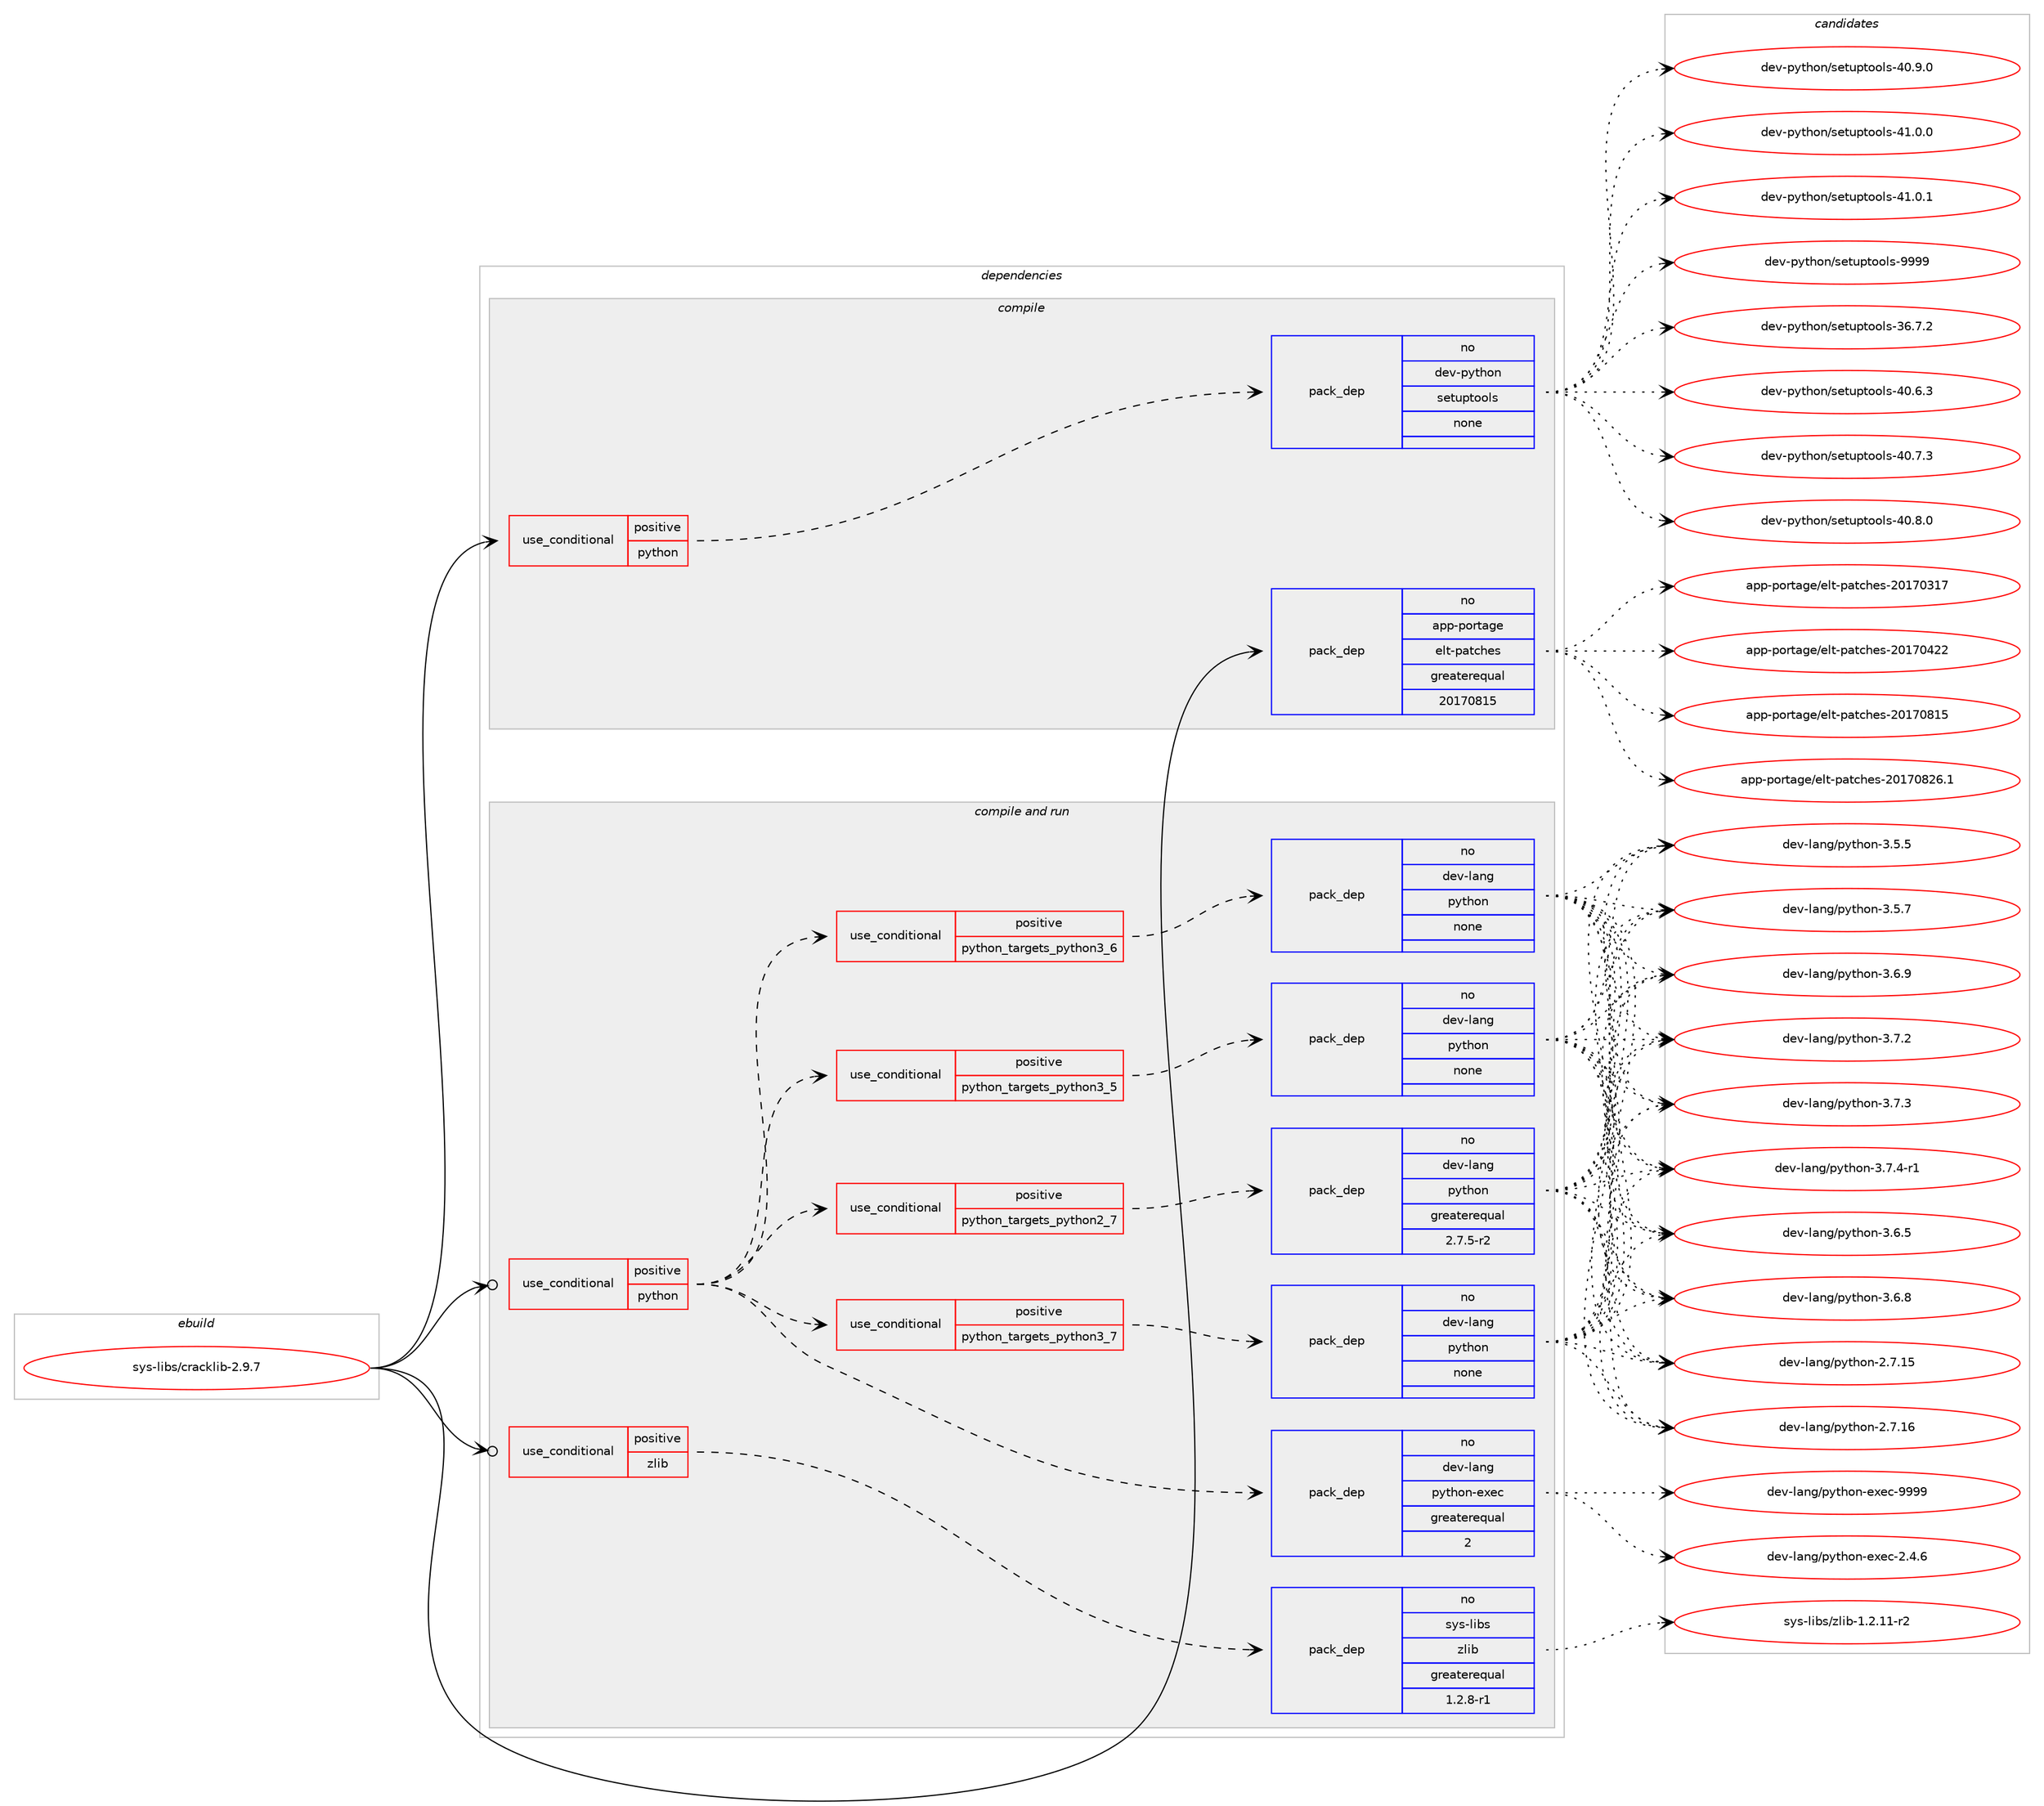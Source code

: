 digraph prolog {

# *************
# Graph options
# *************

newrank=true;
concentrate=true;
compound=true;
graph [rankdir=LR,fontname=Helvetica,fontsize=10,ranksep=1.5];#, ranksep=2.5, nodesep=0.2];
edge  [arrowhead=vee];
node  [fontname=Helvetica,fontsize=10];

# **********
# The ebuild
# **********

subgraph cluster_leftcol {
color=gray;
rank=same;
label=<<i>ebuild</i>>;
id [label="sys-libs/cracklib-2.9.7", color=red, width=4, href="../sys-libs/cracklib-2.9.7.svg"];
}

# ****************
# The dependencies
# ****************

subgraph cluster_midcol {
color=gray;
label=<<i>dependencies</i>>;
subgraph cluster_compile {
fillcolor="#eeeeee";
style=filled;
label=<<i>compile</i>>;
subgraph cond372 {
dependency1606 [label=<<TABLE BORDER="0" CELLBORDER="1" CELLSPACING="0" CELLPADDING="4"><TR><TD ROWSPAN="3" CELLPADDING="10">use_conditional</TD></TR><TR><TD>positive</TD></TR><TR><TD>python</TD></TR></TABLE>>, shape=none, color=red];
subgraph pack1213 {
dependency1607 [label=<<TABLE BORDER="0" CELLBORDER="1" CELLSPACING="0" CELLPADDING="4" WIDTH="220"><TR><TD ROWSPAN="6" CELLPADDING="30">pack_dep</TD></TR><TR><TD WIDTH="110">no</TD></TR><TR><TD>dev-python</TD></TR><TR><TD>setuptools</TD></TR><TR><TD>none</TD></TR><TR><TD></TD></TR></TABLE>>, shape=none, color=blue];
}
dependency1606:e -> dependency1607:w [weight=20,style="dashed",arrowhead="vee"];
}
id:e -> dependency1606:w [weight=20,style="solid",arrowhead="vee"];
subgraph pack1214 {
dependency1608 [label=<<TABLE BORDER="0" CELLBORDER="1" CELLSPACING="0" CELLPADDING="4" WIDTH="220"><TR><TD ROWSPAN="6" CELLPADDING="30">pack_dep</TD></TR><TR><TD WIDTH="110">no</TD></TR><TR><TD>app-portage</TD></TR><TR><TD>elt-patches</TD></TR><TR><TD>greaterequal</TD></TR><TR><TD>20170815</TD></TR></TABLE>>, shape=none, color=blue];
}
id:e -> dependency1608:w [weight=20,style="solid",arrowhead="vee"];
}
subgraph cluster_compileandrun {
fillcolor="#eeeeee";
style=filled;
label=<<i>compile and run</i>>;
subgraph cond373 {
dependency1609 [label=<<TABLE BORDER="0" CELLBORDER="1" CELLSPACING="0" CELLPADDING="4"><TR><TD ROWSPAN="3" CELLPADDING="10">use_conditional</TD></TR><TR><TD>positive</TD></TR><TR><TD>python</TD></TR></TABLE>>, shape=none, color=red];
subgraph cond374 {
dependency1610 [label=<<TABLE BORDER="0" CELLBORDER="1" CELLSPACING="0" CELLPADDING="4"><TR><TD ROWSPAN="3" CELLPADDING="10">use_conditional</TD></TR><TR><TD>positive</TD></TR><TR><TD>python_targets_python2_7</TD></TR></TABLE>>, shape=none, color=red];
subgraph pack1215 {
dependency1611 [label=<<TABLE BORDER="0" CELLBORDER="1" CELLSPACING="0" CELLPADDING="4" WIDTH="220"><TR><TD ROWSPAN="6" CELLPADDING="30">pack_dep</TD></TR><TR><TD WIDTH="110">no</TD></TR><TR><TD>dev-lang</TD></TR><TR><TD>python</TD></TR><TR><TD>greaterequal</TD></TR><TR><TD>2.7.5-r2</TD></TR></TABLE>>, shape=none, color=blue];
}
dependency1610:e -> dependency1611:w [weight=20,style="dashed",arrowhead="vee"];
}
dependency1609:e -> dependency1610:w [weight=20,style="dashed",arrowhead="vee"];
subgraph cond375 {
dependency1612 [label=<<TABLE BORDER="0" CELLBORDER="1" CELLSPACING="0" CELLPADDING="4"><TR><TD ROWSPAN="3" CELLPADDING="10">use_conditional</TD></TR><TR><TD>positive</TD></TR><TR><TD>python_targets_python3_5</TD></TR></TABLE>>, shape=none, color=red];
subgraph pack1216 {
dependency1613 [label=<<TABLE BORDER="0" CELLBORDER="1" CELLSPACING="0" CELLPADDING="4" WIDTH="220"><TR><TD ROWSPAN="6" CELLPADDING="30">pack_dep</TD></TR><TR><TD WIDTH="110">no</TD></TR><TR><TD>dev-lang</TD></TR><TR><TD>python</TD></TR><TR><TD>none</TD></TR><TR><TD></TD></TR></TABLE>>, shape=none, color=blue];
}
dependency1612:e -> dependency1613:w [weight=20,style="dashed",arrowhead="vee"];
}
dependency1609:e -> dependency1612:w [weight=20,style="dashed",arrowhead="vee"];
subgraph cond376 {
dependency1614 [label=<<TABLE BORDER="0" CELLBORDER="1" CELLSPACING="0" CELLPADDING="4"><TR><TD ROWSPAN="3" CELLPADDING="10">use_conditional</TD></TR><TR><TD>positive</TD></TR><TR><TD>python_targets_python3_6</TD></TR></TABLE>>, shape=none, color=red];
subgraph pack1217 {
dependency1615 [label=<<TABLE BORDER="0" CELLBORDER="1" CELLSPACING="0" CELLPADDING="4" WIDTH="220"><TR><TD ROWSPAN="6" CELLPADDING="30">pack_dep</TD></TR><TR><TD WIDTH="110">no</TD></TR><TR><TD>dev-lang</TD></TR><TR><TD>python</TD></TR><TR><TD>none</TD></TR><TR><TD></TD></TR></TABLE>>, shape=none, color=blue];
}
dependency1614:e -> dependency1615:w [weight=20,style="dashed",arrowhead="vee"];
}
dependency1609:e -> dependency1614:w [weight=20,style="dashed",arrowhead="vee"];
subgraph cond377 {
dependency1616 [label=<<TABLE BORDER="0" CELLBORDER="1" CELLSPACING="0" CELLPADDING="4"><TR><TD ROWSPAN="3" CELLPADDING="10">use_conditional</TD></TR><TR><TD>positive</TD></TR><TR><TD>python_targets_python3_7</TD></TR></TABLE>>, shape=none, color=red];
subgraph pack1218 {
dependency1617 [label=<<TABLE BORDER="0" CELLBORDER="1" CELLSPACING="0" CELLPADDING="4" WIDTH="220"><TR><TD ROWSPAN="6" CELLPADDING="30">pack_dep</TD></TR><TR><TD WIDTH="110">no</TD></TR><TR><TD>dev-lang</TD></TR><TR><TD>python</TD></TR><TR><TD>none</TD></TR><TR><TD></TD></TR></TABLE>>, shape=none, color=blue];
}
dependency1616:e -> dependency1617:w [weight=20,style="dashed",arrowhead="vee"];
}
dependency1609:e -> dependency1616:w [weight=20,style="dashed",arrowhead="vee"];
subgraph pack1219 {
dependency1618 [label=<<TABLE BORDER="0" CELLBORDER="1" CELLSPACING="0" CELLPADDING="4" WIDTH="220"><TR><TD ROWSPAN="6" CELLPADDING="30">pack_dep</TD></TR><TR><TD WIDTH="110">no</TD></TR><TR><TD>dev-lang</TD></TR><TR><TD>python-exec</TD></TR><TR><TD>greaterequal</TD></TR><TR><TD>2</TD></TR></TABLE>>, shape=none, color=blue];
}
dependency1609:e -> dependency1618:w [weight=20,style="dashed",arrowhead="vee"];
}
id:e -> dependency1609:w [weight=20,style="solid",arrowhead="odotvee"];
subgraph cond378 {
dependency1619 [label=<<TABLE BORDER="0" CELLBORDER="1" CELLSPACING="0" CELLPADDING="4"><TR><TD ROWSPAN="3" CELLPADDING="10">use_conditional</TD></TR><TR><TD>positive</TD></TR><TR><TD>zlib</TD></TR></TABLE>>, shape=none, color=red];
subgraph pack1220 {
dependency1620 [label=<<TABLE BORDER="0" CELLBORDER="1" CELLSPACING="0" CELLPADDING="4" WIDTH="220"><TR><TD ROWSPAN="6" CELLPADDING="30">pack_dep</TD></TR><TR><TD WIDTH="110">no</TD></TR><TR><TD>sys-libs</TD></TR><TR><TD>zlib</TD></TR><TR><TD>greaterequal</TD></TR><TR><TD>1.2.8-r1</TD></TR></TABLE>>, shape=none, color=blue];
}
dependency1619:e -> dependency1620:w [weight=20,style="dashed",arrowhead="vee"];
}
id:e -> dependency1619:w [weight=20,style="solid",arrowhead="odotvee"];
}
subgraph cluster_run {
fillcolor="#eeeeee";
style=filled;
label=<<i>run</i>>;
}
}

# **************
# The candidates
# **************

subgraph cluster_choices {
rank=same;
color=gray;
label=<<i>candidates</i>>;

subgraph choice1213 {
color=black;
nodesep=1;
choice100101118451121211161041111104711510111611711211611111110811545515446554650 [label="dev-python/setuptools-36.7.2", color=red, width=4,href="../dev-python/setuptools-36.7.2.svg"];
choice100101118451121211161041111104711510111611711211611111110811545524846544651 [label="dev-python/setuptools-40.6.3", color=red, width=4,href="../dev-python/setuptools-40.6.3.svg"];
choice100101118451121211161041111104711510111611711211611111110811545524846554651 [label="dev-python/setuptools-40.7.3", color=red, width=4,href="../dev-python/setuptools-40.7.3.svg"];
choice100101118451121211161041111104711510111611711211611111110811545524846564648 [label="dev-python/setuptools-40.8.0", color=red, width=4,href="../dev-python/setuptools-40.8.0.svg"];
choice100101118451121211161041111104711510111611711211611111110811545524846574648 [label="dev-python/setuptools-40.9.0", color=red, width=4,href="../dev-python/setuptools-40.9.0.svg"];
choice100101118451121211161041111104711510111611711211611111110811545524946484648 [label="dev-python/setuptools-41.0.0", color=red, width=4,href="../dev-python/setuptools-41.0.0.svg"];
choice100101118451121211161041111104711510111611711211611111110811545524946484649 [label="dev-python/setuptools-41.0.1", color=red, width=4,href="../dev-python/setuptools-41.0.1.svg"];
choice10010111845112121116104111110471151011161171121161111111081154557575757 [label="dev-python/setuptools-9999", color=red, width=4,href="../dev-python/setuptools-9999.svg"];
dependency1607:e -> choice100101118451121211161041111104711510111611711211611111110811545515446554650:w [style=dotted,weight="100"];
dependency1607:e -> choice100101118451121211161041111104711510111611711211611111110811545524846544651:w [style=dotted,weight="100"];
dependency1607:e -> choice100101118451121211161041111104711510111611711211611111110811545524846554651:w [style=dotted,weight="100"];
dependency1607:e -> choice100101118451121211161041111104711510111611711211611111110811545524846564648:w [style=dotted,weight="100"];
dependency1607:e -> choice100101118451121211161041111104711510111611711211611111110811545524846574648:w [style=dotted,weight="100"];
dependency1607:e -> choice100101118451121211161041111104711510111611711211611111110811545524946484648:w [style=dotted,weight="100"];
dependency1607:e -> choice100101118451121211161041111104711510111611711211611111110811545524946484649:w [style=dotted,weight="100"];
dependency1607:e -> choice10010111845112121116104111110471151011161171121161111111081154557575757:w [style=dotted,weight="100"];
}
subgraph choice1214 {
color=black;
nodesep=1;
choice97112112451121111141169710310147101108116451129711699104101115455048495548514955 [label="app-portage/elt-patches-20170317", color=red, width=4,href="../app-portage/elt-patches-20170317.svg"];
choice97112112451121111141169710310147101108116451129711699104101115455048495548525050 [label="app-portage/elt-patches-20170422", color=red, width=4,href="../app-portage/elt-patches-20170422.svg"];
choice97112112451121111141169710310147101108116451129711699104101115455048495548564953 [label="app-portage/elt-patches-20170815", color=red, width=4,href="../app-portage/elt-patches-20170815.svg"];
choice971121124511211111411697103101471011081164511297116991041011154550484955485650544649 [label="app-portage/elt-patches-20170826.1", color=red, width=4,href="../app-portage/elt-patches-20170826.1.svg"];
dependency1608:e -> choice97112112451121111141169710310147101108116451129711699104101115455048495548514955:w [style=dotted,weight="100"];
dependency1608:e -> choice97112112451121111141169710310147101108116451129711699104101115455048495548525050:w [style=dotted,weight="100"];
dependency1608:e -> choice97112112451121111141169710310147101108116451129711699104101115455048495548564953:w [style=dotted,weight="100"];
dependency1608:e -> choice971121124511211111411697103101471011081164511297116991041011154550484955485650544649:w [style=dotted,weight="100"];
}
subgraph choice1215 {
color=black;
nodesep=1;
choice10010111845108971101034711212111610411111045504655464953 [label="dev-lang/python-2.7.15", color=red, width=4,href="../dev-lang/python-2.7.15.svg"];
choice10010111845108971101034711212111610411111045504655464954 [label="dev-lang/python-2.7.16", color=red, width=4,href="../dev-lang/python-2.7.16.svg"];
choice100101118451089711010347112121116104111110455146534653 [label="dev-lang/python-3.5.5", color=red, width=4,href="../dev-lang/python-3.5.5.svg"];
choice100101118451089711010347112121116104111110455146534655 [label="dev-lang/python-3.5.7", color=red, width=4,href="../dev-lang/python-3.5.7.svg"];
choice100101118451089711010347112121116104111110455146544653 [label="dev-lang/python-3.6.5", color=red, width=4,href="../dev-lang/python-3.6.5.svg"];
choice100101118451089711010347112121116104111110455146544656 [label="dev-lang/python-3.6.8", color=red, width=4,href="../dev-lang/python-3.6.8.svg"];
choice100101118451089711010347112121116104111110455146544657 [label="dev-lang/python-3.6.9", color=red, width=4,href="../dev-lang/python-3.6.9.svg"];
choice100101118451089711010347112121116104111110455146554650 [label="dev-lang/python-3.7.2", color=red, width=4,href="../dev-lang/python-3.7.2.svg"];
choice100101118451089711010347112121116104111110455146554651 [label="dev-lang/python-3.7.3", color=red, width=4,href="../dev-lang/python-3.7.3.svg"];
choice1001011184510897110103471121211161041111104551465546524511449 [label="dev-lang/python-3.7.4-r1", color=red, width=4,href="../dev-lang/python-3.7.4-r1.svg"];
dependency1611:e -> choice10010111845108971101034711212111610411111045504655464953:w [style=dotted,weight="100"];
dependency1611:e -> choice10010111845108971101034711212111610411111045504655464954:w [style=dotted,weight="100"];
dependency1611:e -> choice100101118451089711010347112121116104111110455146534653:w [style=dotted,weight="100"];
dependency1611:e -> choice100101118451089711010347112121116104111110455146534655:w [style=dotted,weight="100"];
dependency1611:e -> choice100101118451089711010347112121116104111110455146544653:w [style=dotted,weight="100"];
dependency1611:e -> choice100101118451089711010347112121116104111110455146544656:w [style=dotted,weight="100"];
dependency1611:e -> choice100101118451089711010347112121116104111110455146544657:w [style=dotted,weight="100"];
dependency1611:e -> choice100101118451089711010347112121116104111110455146554650:w [style=dotted,weight="100"];
dependency1611:e -> choice100101118451089711010347112121116104111110455146554651:w [style=dotted,weight="100"];
dependency1611:e -> choice1001011184510897110103471121211161041111104551465546524511449:w [style=dotted,weight="100"];
}
subgraph choice1216 {
color=black;
nodesep=1;
choice10010111845108971101034711212111610411111045504655464953 [label="dev-lang/python-2.7.15", color=red, width=4,href="../dev-lang/python-2.7.15.svg"];
choice10010111845108971101034711212111610411111045504655464954 [label="dev-lang/python-2.7.16", color=red, width=4,href="../dev-lang/python-2.7.16.svg"];
choice100101118451089711010347112121116104111110455146534653 [label="dev-lang/python-3.5.5", color=red, width=4,href="../dev-lang/python-3.5.5.svg"];
choice100101118451089711010347112121116104111110455146534655 [label="dev-lang/python-3.5.7", color=red, width=4,href="../dev-lang/python-3.5.7.svg"];
choice100101118451089711010347112121116104111110455146544653 [label="dev-lang/python-3.6.5", color=red, width=4,href="../dev-lang/python-3.6.5.svg"];
choice100101118451089711010347112121116104111110455146544656 [label="dev-lang/python-3.6.8", color=red, width=4,href="../dev-lang/python-3.6.8.svg"];
choice100101118451089711010347112121116104111110455146544657 [label="dev-lang/python-3.6.9", color=red, width=4,href="../dev-lang/python-3.6.9.svg"];
choice100101118451089711010347112121116104111110455146554650 [label="dev-lang/python-3.7.2", color=red, width=4,href="../dev-lang/python-3.7.2.svg"];
choice100101118451089711010347112121116104111110455146554651 [label="dev-lang/python-3.7.3", color=red, width=4,href="../dev-lang/python-3.7.3.svg"];
choice1001011184510897110103471121211161041111104551465546524511449 [label="dev-lang/python-3.7.4-r1", color=red, width=4,href="../dev-lang/python-3.7.4-r1.svg"];
dependency1613:e -> choice10010111845108971101034711212111610411111045504655464953:w [style=dotted,weight="100"];
dependency1613:e -> choice10010111845108971101034711212111610411111045504655464954:w [style=dotted,weight="100"];
dependency1613:e -> choice100101118451089711010347112121116104111110455146534653:w [style=dotted,weight="100"];
dependency1613:e -> choice100101118451089711010347112121116104111110455146534655:w [style=dotted,weight="100"];
dependency1613:e -> choice100101118451089711010347112121116104111110455146544653:w [style=dotted,weight="100"];
dependency1613:e -> choice100101118451089711010347112121116104111110455146544656:w [style=dotted,weight="100"];
dependency1613:e -> choice100101118451089711010347112121116104111110455146544657:w [style=dotted,weight="100"];
dependency1613:e -> choice100101118451089711010347112121116104111110455146554650:w [style=dotted,weight="100"];
dependency1613:e -> choice100101118451089711010347112121116104111110455146554651:w [style=dotted,weight="100"];
dependency1613:e -> choice1001011184510897110103471121211161041111104551465546524511449:w [style=dotted,weight="100"];
}
subgraph choice1217 {
color=black;
nodesep=1;
choice10010111845108971101034711212111610411111045504655464953 [label="dev-lang/python-2.7.15", color=red, width=4,href="../dev-lang/python-2.7.15.svg"];
choice10010111845108971101034711212111610411111045504655464954 [label="dev-lang/python-2.7.16", color=red, width=4,href="../dev-lang/python-2.7.16.svg"];
choice100101118451089711010347112121116104111110455146534653 [label="dev-lang/python-3.5.5", color=red, width=4,href="../dev-lang/python-3.5.5.svg"];
choice100101118451089711010347112121116104111110455146534655 [label="dev-lang/python-3.5.7", color=red, width=4,href="../dev-lang/python-3.5.7.svg"];
choice100101118451089711010347112121116104111110455146544653 [label="dev-lang/python-3.6.5", color=red, width=4,href="../dev-lang/python-3.6.5.svg"];
choice100101118451089711010347112121116104111110455146544656 [label="dev-lang/python-3.6.8", color=red, width=4,href="../dev-lang/python-3.6.8.svg"];
choice100101118451089711010347112121116104111110455146544657 [label="dev-lang/python-3.6.9", color=red, width=4,href="../dev-lang/python-3.6.9.svg"];
choice100101118451089711010347112121116104111110455146554650 [label="dev-lang/python-3.7.2", color=red, width=4,href="../dev-lang/python-3.7.2.svg"];
choice100101118451089711010347112121116104111110455146554651 [label="dev-lang/python-3.7.3", color=red, width=4,href="../dev-lang/python-3.7.3.svg"];
choice1001011184510897110103471121211161041111104551465546524511449 [label="dev-lang/python-3.7.4-r1", color=red, width=4,href="../dev-lang/python-3.7.4-r1.svg"];
dependency1615:e -> choice10010111845108971101034711212111610411111045504655464953:w [style=dotted,weight="100"];
dependency1615:e -> choice10010111845108971101034711212111610411111045504655464954:w [style=dotted,weight="100"];
dependency1615:e -> choice100101118451089711010347112121116104111110455146534653:w [style=dotted,weight="100"];
dependency1615:e -> choice100101118451089711010347112121116104111110455146534655:w [style=dotted,weight="100"];
dependency1615:e -> choice100101118451089711010347112121116104111110455146544653:w [style=dotted,weight="100"];
dependency1615:e -> choice100101118451089711010347112121116104111110455146544656:w [style=dotted,weight="100"];
dependency1615:e -> choice100101118451089711010347112121116104111110455146544657:w [style=dotted,weight="100"];
dependency1615:e -> choice100101118451089711010347112121116104111110455146554650:w [style=dotted,weight="100"];
dependency1615:e -> choice100101118451089711010347112121116104111110455146554651:w [style=dotted,weight="100"];
dependency1615:e -> choice1001011184510897110103471121211161041111104551465546524511449:w [style=dotted,weight="100"];
}
subgraph choice1218 {
color=black;
nodesep=1;
choice10010111845108971101034711212111610411111045504655464953 [label="dev-lang/python-2.7.15", color=red, width=4,href="../dev-lang/python-2.7.15.svg"];
choice10010111845108971101034711212111610411111045504655464954 [label="dev-lang/python-2.7.16", color=red, width=4,href="../dev-lang/python-2.7.16.svg"];
choice100101118451089711010347112121116104111110455146534653 [label="dev-lang/python-3.5.5", color=red, width=4,href="../dev-lang/python-3.5.5.svg"];
choice100101118451089711010347112121116104111110455146534655 [label="dev-lang/python-3.5.7", color=red, width=4,href="../dev-lang/python-3.5.7.svg"];
choice100101118451089711010347112121116104111110455146544653 [label="dev-lang/python-3.6.5", color=red, width=4,href="../dev-lang/python-3.6.5.svg"];
choice100101118451089711010347112121116104111110455146544656 [label="dev-lang/python-3.6.8", color=red, width=4,href="../dev-lang/python-3.6.8.svg"];
choice100101118451089711010347112121116104111110455146544657 [label="dev-lang/python-3.6.9", color=red, width=4,href="../dev-lang/python-3.6.9.svg"];
choice100101118451089711010347112121116104111110455146554650 [label="dev-lang/python-3.7.2", color=red, width=4,href="../dev-lang/python-3.7.2.svg"];
choice100101118451089711010347112121116104111110455146554651 [label="dev-lang/python-3.7.3", color=red, width=4,href="../dev-lang/python-3.7.3.svg"];
choice1001011184510897110103471121211161041111104551465546524511449 [label="dev-lang/python-3.7.4-r1", color=red, width=4,href="../dev-lang/python-3.7.4-r1.svg"];
dependency1617:e -> choice10010111845108971101034711212111610411111045504655464953:w [style=dotted,weight="100"];
dependency1617:e -> choice10010111845108971101034711212111610411111045504655464954:w [style=dotted,weight="100"];
dependency1617:e -> choice100101118451089711010347112121116104111110455146534653:w [style=dotted,weight="100"];
dependency1617:e -> choice100101118451089711010347112121116104111110455146534655:w [style=dotted,weight="100"];
dependency1617:e -> choice100101118451089711010347112121116104111110455146544653:w [style=dotted,weight="100"];
dependency1617:e -> choice100101118451089711010347112121116104111110455146544656:w [style=dotted,weight="100"];
dependency1617:e -> choice100101118451089711010347112121116104111110455146544657:w [style=dotted,weight="100"];
dependency1617:e -> choice100101118451089711010347112121116104111110455146554650:w [style=dotted,weight="100"];
dependency1617:e -> choice100101118451089711010347112121116104111110455146554651:w [style=dotted,weight="100"];
dependency1617:e -> choice1001011184510897110103471121211161041111104551465546524511449:w [style=dotted,weight="100"];
}
subgraph choice1219 {
color=black;
nodesep=1;
choice1001011184510897110103471121211161041111104510112010199455046524654 [label="dev-lang/python-exec-2.4.6", color=red, width=4,href="../dev-lang/python-exec-2.4.6.svg"];
choice10010111845108971101034711212111610411111045101120101994557575757 [label="dev-lang/python-exec-9999", color=red, width=4,href="../dev-lang/python-exec-9999.svg"];
dependency1618:e -> choice1001011184510897110103471121211161041111104510112010199455046524654:w [style=dotted,weight="100"];
dependency1618:e -> choice10010111845108971101034711212111610411111045101120101994557575757:w [style=dotted,weight="100"];
}
subgraph choice1220 {
color=black;
nodesep=1;
choice11512111545108105981154712210810598454946504649494511450 [label="sys-libs/zlib-1.2.11-r2", color=red, width=4,href="../sys-libs/zlib-1.2.11-r2.svg"];
dependency1620:e -> choice11512111545108105981154712210810598454946504649494511450:w [style=dotted,weight="100"];
}
}

}
